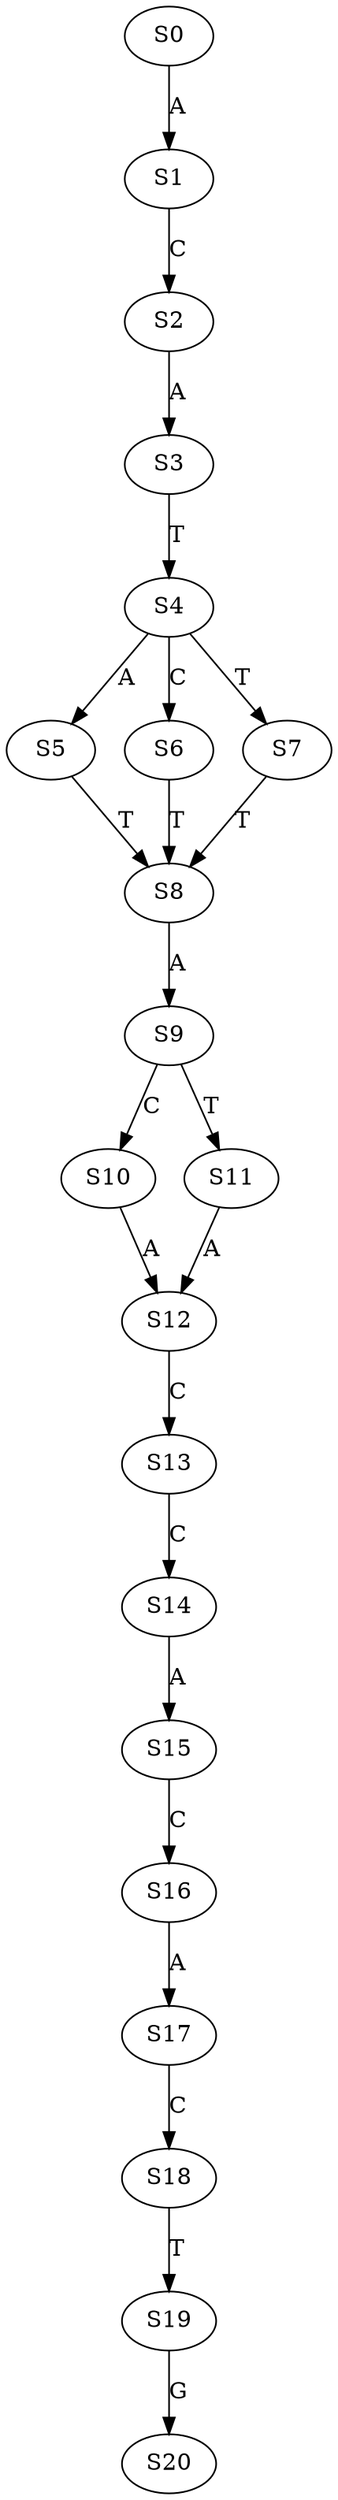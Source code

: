 strict digraph  {
	S0 -> S1 [ label = A ];
	S1 -> S2 [ label = C ];
	S2 -> S3 [ label = A ];
	S3 -> S4 [ label = T ];
	S4 -> S5 [ label = A ];
	S4 -> S6 [ label = C ];
	S4 -> S7 [ label = T ];
	S5 -> S8 [ label = T ];
	S6 -> S8 [ label = T ];
	S7 -> S8 [ label = T ];
	S8 -> S9 [ label = A ];
	S9 -> S10 [ label = C ];
	S9 -> S11 [ label = T ];
	S10 -> S12 [ label = A ];
	S11 -> S12 [ label = A ];
	S12 -> S13 [ label = C ];
	S13 -> S14 [ label = C ];
	S14 -> S15 [ label = A ];
	S15 -> S16 [ label = C ];
	S16 -> S17 [ label = A ];
	S17 -> S18 [ label = C ];
	S18 -> S19 [ label = T ];
	S19 -> S20 [ label = G ];
}
